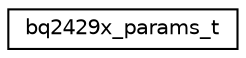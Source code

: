 digraph "Graphical Class Hierarchy"
{
 // LATEX_PDF_SIZE
  edge [fontname="Helvetica",fontsize="10",labelfontname="Helvetica",labelfontsize="10"];
  node [fontname="Helvetica",fontsize="10",shape=record];
  rankdir="LR";
  Node0 [label="bq2429x_params_t",height=0.2,width=0.4,color="black", fillcolor="white", style="filled",URL="$structbq2429x__params__t.html",tooltip="BQ2429x device parameters."];
}

